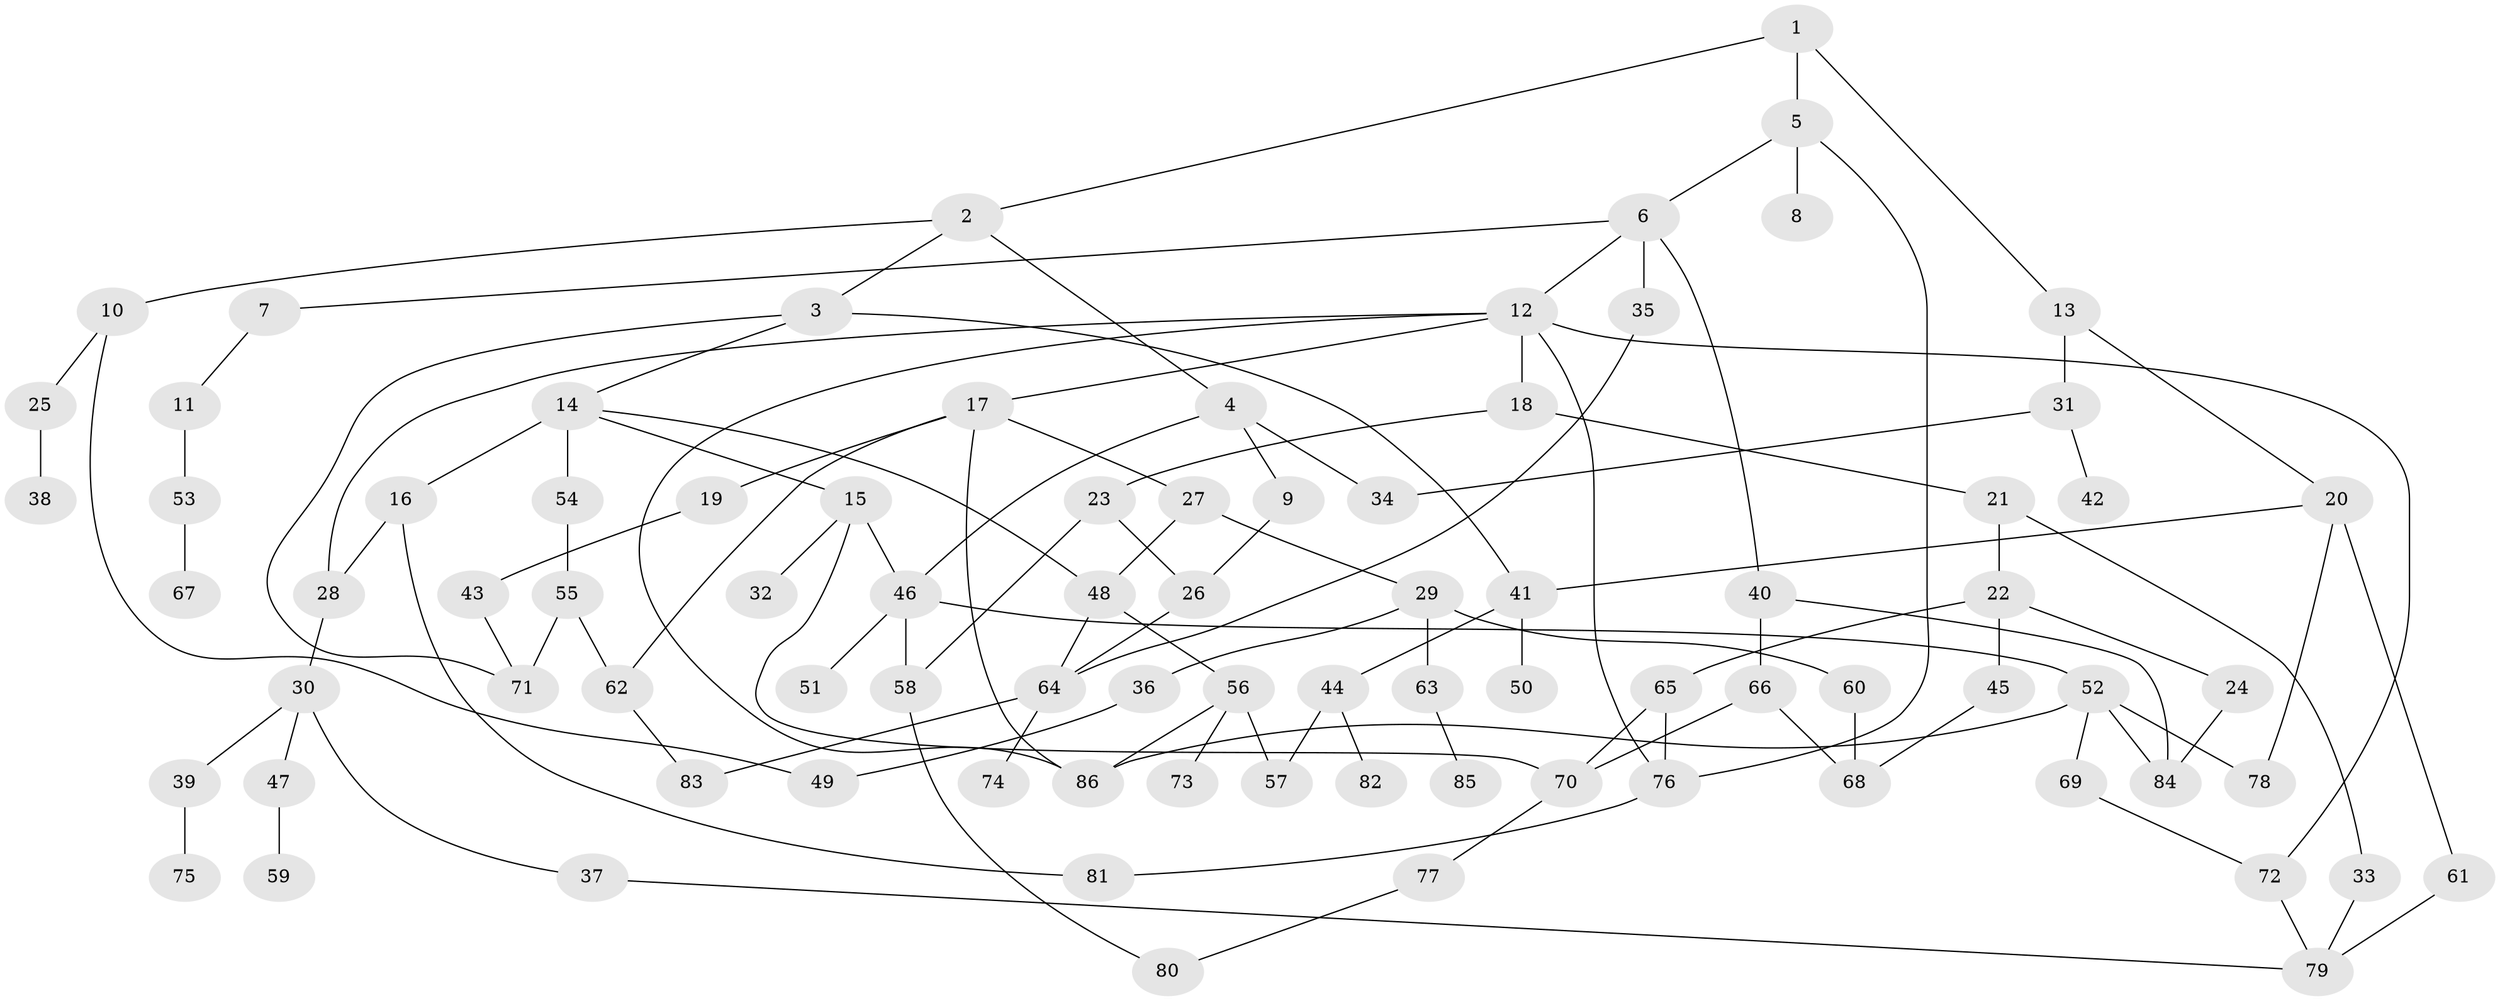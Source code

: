 // coarse degree distribution, {3: 0.2903225806451613, 4: 0.1935483870967742, 5: 0.11290322580645161, 2: 0.24193548387096775, 7: 0.016129032258064516, 1: 0.12903225806451613, 6: 0.016129032258064516}
// Generated by graph-tools (version 1.1) at 2025/48/03/04/25 22:48:44]
// undirected, 86 vertices, 118 edges
graph export_dot {
  node [color=gray90,style=filled];
  1;
  2;
  3;
  4;
  5;
  6;
  7;
  8;
  9;
  10;
  11;
  12;
  13;
  14;
  15;
  16;
  17;
  18;
  19;
  20;
  21;
  22;
  23;
  24;
  25;
  26;
  27;
  28;
  29;
  30;
  31;
  32;
  33;
  34;
  35;
  36;
  37;
  38;
  39;
  40;
  41;
  42;
  43;
  44;
  45;
  46;
  47;
  48;
  49;
  50;
  51;
  52;
  53;
  54;
  55;
  56;
  57;
  58;
  59;
  60;
  61;
  62;
  63;
  64;
  65;
  66;
  67;
  68;
  69;
  70;
  71;
  72;
  73;
  74;
  75;
  76;
  77;
  78;
  79;
  80;
  81;
  82;
  83;
  84;
  85;
  86;
  1 -- 2;
  1 -- 5;
  1 -- 13;
  2 -- 3;
  2 -- 4;
  2 -- 10;
  3 -- 14;
  3 -- 71;
  3 -- 41;
  4 -- 9;
  4 -- 46;
  4 -- 34;
  5 -- 6;
  5 -- 8;
  5 -- 76;
  6 -- 7;
  6 -- 12;
  6 -- 35;
  6 -- 40;
  7 -- 11;
  9 -- 26;
  10 -- 25;
  10 -- 49;
  11 -- 53;
  12 -- 17;
  12 -- 18;
  12 -- 76;
  12 -- 72;
  12 -- 86;
  12 -- 28;
  13 -- 20;
  13 -- 31;
  14 -- 15;
  14 -- 16;
  14 -- 48;
  14 -- 54;
  15 -- 32;
  15 -- 46;
  15 -- 70;
  16 -- 28;
  16 -- 81;
  17 -- 19;
  17 -- 27;
  17 -- 62;
  17 -- 86;
  18 -- 21;
  18 -- 23;
  19 -- 43;
  20 -- 41;
  20 -- 61;
  20 -- 78;
  21 -- 22;
  21 -- 33;
  22 -- 24;
  22 -- 45;
  22 -- 65;
  23 -- 26;
  23 -- 58;
  24 -- 84;
  25 -- 38;
  26 -- 64;
  27 -- 29;
  27 -- 48;
  28 -- 30;
  29 -- 36;
  29 -- 60;
  29 -- 63;
  30 -- 37;
  30 -- 39;
  30 -- 47;
  31 -- 34;
  31 -- 42;
  33 -- 79;
  35 -- 64;
  36 -- 49;
  37 -- 79;
  39 -- 75;
  40 -- 66;
  40 -- 84;
  41 -- 44;
  41 -- 50;
  43 -- 71;
  44 -- 57;
  44 -- 82;
  45 -- 68;
  46 -- 51;
  46 -- 52;
  46 -- 58;
  47 -- 59;
  48 -- 56;
  48 -- 64;
  52 -- 69;
  52 -- 86;
  52 -- 84;
  52 -- 78;
  53 -- 67;
  54 -- 55;
  55 -- 71;
  55 -- 62;
  56 -- 73;
  56 -- 86;
  56 -- 57;
  58 -- 80;
  60 -- 68;
  61 -- 79;
  62 -- 83;
  63 -- 85;
  64 -- 74;
  64 -- 83;
  65 -- 70;
  65 -- 76;
  66 -- 70;
  66 -- 68;
  69 -- 72;
  70 -- 77;
  72 -- 79;
  76 -- 81;
  77 -- 80;
}

